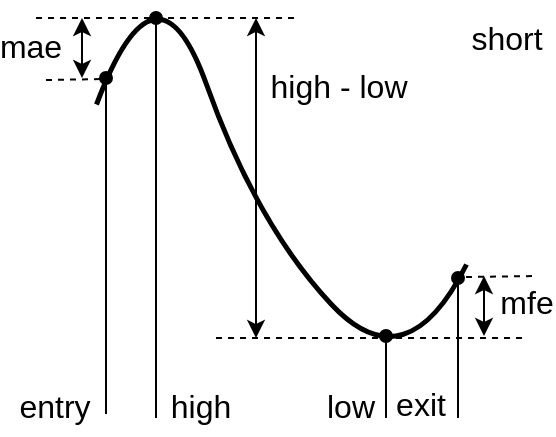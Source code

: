 <mxfile>
    <diagram id="Lq7jL5g9zbGyamZe5513" name="Page-1">
        <mxGraphModel dx="540" dy="686" grid="1" gridSize="10" guides="1" tooltips="1" connect="1" arrows="1" fold="1" page="1" pageScale="1" pageWidth="850" pageHeight="1100" math="0" shadow="0">
            <root>
                <mxCell id="0"/>
                <mxCell id="1" parent="0"/>
                <mxCell id="_TpF1-Zip_B5S_9fnCi5-1" value="" style="endArrow=none;html=1;strokeWidth=2.5;curved=1;endFill=0;shadow=0;sketch=0;" parent="1" edge="1">
                    <mxGeometry width="50" height="50" relative="1" as="geometry">
                        <mxPoint x="153" y="153" as="sourcePoint"/>
                        <mxPoint x="338" y="233" as="targetPoint"/>
                        <Array as="points">
                            <mxPoint x="183" y="73"/>
                            <mxPoint x="233" y="213"/>
                            <mxPoint x="308" y="293"/>
                            <mxPoint x="338" y="233"/>
                        </Array>
                    </mxGeometry>
                </mxCell>
                <mxCell id="_TpF1-Zip_B5S_9fnCi5-2" value="" style="endArrow=none;html=1;shadow=0;strokeWidth=1;dashed=1;" parent="1" edge="1">
                    <mxGeometry width="50" height="50" relative="1" as="geometry">
                        <mxPoint x="123" y="110" as="sourcePoint"/>
                        <mxPoint x="253" y="110" as="targetPoint"/>
                    </mxGeometry>
                </mxCell>
                <mxCell id="_TpF1-Zip_B5S_9fnCi5-3" value="" style="endArrow=none;html=1;shadow=0;strokeWidth=1;dashed=1;" parent="1" edge="1">
                    <mxGeometry width="50" height="50" relative="1" as="geometry">
                        <mxPoint x="213" y="270" as="sourcePoint"/>
                        <mxPoint x="368" y="270" as="targetPoint"/>
                    </mxGeometry>
                </mxCell>
                <mxCell id="_TpF1-Zip_B5S_9fnCi5-4" value="" style="endArrow=none;html=1;shadow=0;strokeWidth=1;dashed=1;" parent="1" edge="1">
                    <mxGeometry width="50" height="50" relative="1" as="geometry">
                        <mxPoint x="128" y="141" as="sourcePoint"/>
                        <mxPoint x="158" y="140.5" as="targetPoint"/>
                    </mxGeometry>
                </mxCell>
                <mxCell id="_TpF1-Zip_B5S_9fnCi5-5" value="" style="endArrow=none;html=1;shadow=0;strokeWidth=1;dashed=1;" parent="1" edge="1">
                    <mxGeometry width="50" height="50" relative="1" as="geometry">
                        <mxPoint x="338" y="239.5" as="sourcePoint"/>
                        <mxPoint x="373" y="239" as="targetPoint"/>
                    </mxGeometry>
                </mxCell>
                <mxCell id="_TpF1-Zip_B5S_9fnCi5-6" value="" style="endArrow=oval;html=1;shadow=0;strokeWidth=1;endFill=1;" parent="1" edge="1">
                    <mxGeometry width="50" height="50" relative="1" as="geometry">
                        <mxPoint x="298" y="310" as="sourcePoint"/>
                        <mxPoint x="298" y="269" as="targetPoint"/>
                    </mxGeometry>
                </mxCell>
                <mxCell id="_TpF1-Zip_B5S_9fnCi5-7" value="" style="endArrow=oval;html=1;shadow=0;strokeWidth=1;endFill=1;" parent="1" edge="1">
                    <mxGeometry width="50" height="50" relative="1" as="geometry">
                        <mxPoint x="183" y="310" as="sourcePoint"/>
                        <mxPoint x="183" y="110" as="targetPoint"/>
                    </mxGeometry>
                </mxCell>
                <mxCell id="_TpF1-Zip_B5S_9fnCi5-8" value="" style="endArrow=oval;html=1;shadow=0;strokeWidth=1;endFill=1;" parent="1" edge="1">
                    <mxGeometry width="50" height="50" relative="1" as="geometry">
                        <mxPoint x="158" y="308" as="sourcePoint"/>
                        <mxPoint x="158" y="140" as="targetPoint"/>
                    </mxGeometry>
                </mxCell>
                <mxCell id="_TpF1-Zip_B5S_9fnCi5-9" value="" style="endArrow=classic;startArrow=classic;html=1;shadow=0;strokeWidth=1;" parent="1" edge="1">
                    <mxGeometry width="50" height="50" relative="1" as="geometry">
                        <mxPoint x="146" y="140" as="sourcePoint"/>
                        <mxPoint x="146" y="110" as="targetPoint"/>
                    </mxGeometry>
                </mxCell>
                <mxCell id="_TpF1-Zip_B5S_9fnCi5-10" value="" style="endArrow=classic;startArrow=classic;html=1;shadow=0;strokeWidth=1;" parent="1" edge="1">
                    <mxGeometry width="50" height="50" relative="1" as="geometry">
                        <mxPoint x="347" y="269" as="sourcePoint"/>
                        <mxPoint x="347" y="239" as="targetPoint"/>
                    </mxGeometry>
                </mxCell>
                <mxCell id="_TpF1-Zip_B5S_9fnCi5-11" value="" style="endArrow=oval;html=1;shadow=0;strokeWidth=1;endFill=1;" parent="1" edge="1">
                    <mxGeometry width="50" height="50" relative="1" as="geometry">
                        <mxPoint x="334" y="310" as="sourcePoint"/>
                        <mxPoint x="334" y="240" as="targetPoint"/>
                    </mxGeometry>
                </mxCell>
                <mxCell id="_TpF1-Zip_B5S_9fnCi5-12" value="" style="endArrow=classic;startArrow=classic;html=1;shadow=0;strokeWidth=1;" parent="1" edge="1">
                    <mxGeometry width="50" height="50" relative="1" as="geometry">
                        <mxPoint x="233" y="270" as="sourcePoint"/>
                        <mxPoint x="233" y="110" as="targetPoint"/>
                    </mxGeometry>
                </mxCell>
                <mxCell id="_TpF1-Zip_B5S_9fnCi5-13" value="entry" style="edgeLabel;html=1;align=center;verticalAlign=middle;resizable=0;points=[];fontFamily=Helvetica;fontSize=16;" parent="1" vertex="1" connectable="0">
                    <mxGeometry x="132" y="304" as="geometry"/>
                </mxCell>
                <mxCell id="_TpF1-Zip_B5S_9fnCi5-14" value="exit" style="edgeLabel;html=1;align=center;verticalAlign=middle;resizable=0;points=[];fontFamily=Helvetica;fontSize=16;" parent="1" vertex="1" connectable="0">
                    <mxGeometry x="315" y="304" as="geometry">
                        <mxPoint y="-1" as="offset"/>
                    </mxGeometry>
                </mxCell>
                <mxCell id="_TpF1-Zip_B5S_9fnCi5-15" value="low" style="edgeLabel;html=1;align=center;verticalAlign=middle;resizable=0;points=[];fontFamily=Helvetica;fontSize=16;" parent="1" vertex="1" connectable="0">
                    <mxGeometry x="282" y="301" as="geometry">
                        <mxPoint x="-2" y="3" as="offset"/>
                    </mxGeometry>
                </mxCell>
                <mxCell id="_TpF1-Zip_B5S_9fnCi5-16" value="high" style="edgeLabel;html=1;align=center;verticalAlign=middle;resizable=0;points=[];fontFamily=Helvetica;fontSize=16;" parent="1" vertex="1" connectable="0">
                    <mxGeometry x="205" y="304" as="geometry"/>
                </mxCell>
                <mxCell id="_TpF1-Zip_B5S_9fnCi5-17" value="mae" style="edgeLabel;html=1;align=center;verticalAlign=middle;resizable=0;points=[];fontFamily=Helvetica;fontSize=16;" parent="1" vertex="1" connectable="0">
                    <mxGeometry x="120" y="124" as="geometry"/>
                </mxCell>
                <mxCell id="_TpF1-Zip_B5S_9fnCi5-18" value="mfe" style="edgeLabel;html=1;align=center;verticalAlign=middle;resizable=0;points=[];fontFamily=Helvetica;fontSize=16;" parent="1" vertex="1" connectable="0">
                    <mxGeometry x="368" y="252" as="geometry"/>
                </mxCell>
                <mxCell id="_TpF1-Zip_B5S_9fnCi5-19" value="high - low" style="edgeLabel;html=1;align=center;verticalAlign=middle;resizable=0;points=[];fontFamily=Helvetica;fontSize=16;" parent="1" vertex="1" connectable="0">
                    <mxGeometry x="274" y="144" as="geometry"/>
                </mxCell>
                <mxCell id="_TpF1-Zip_B5S_9fnCi5-20" value="short" style="edgeLabel;html=1;align=center;verticalAlign=middle;resizable=0;points=[];fontFamily=Helvetica;fontSize=16;" parent="1" vertex="1" connectable="0">
                    <mxGeometry x="358" y="120" as="geometry"/>
                </mxCell>
            </root>
        </mxGraphModel>
    </diagram>
</mxfile>
